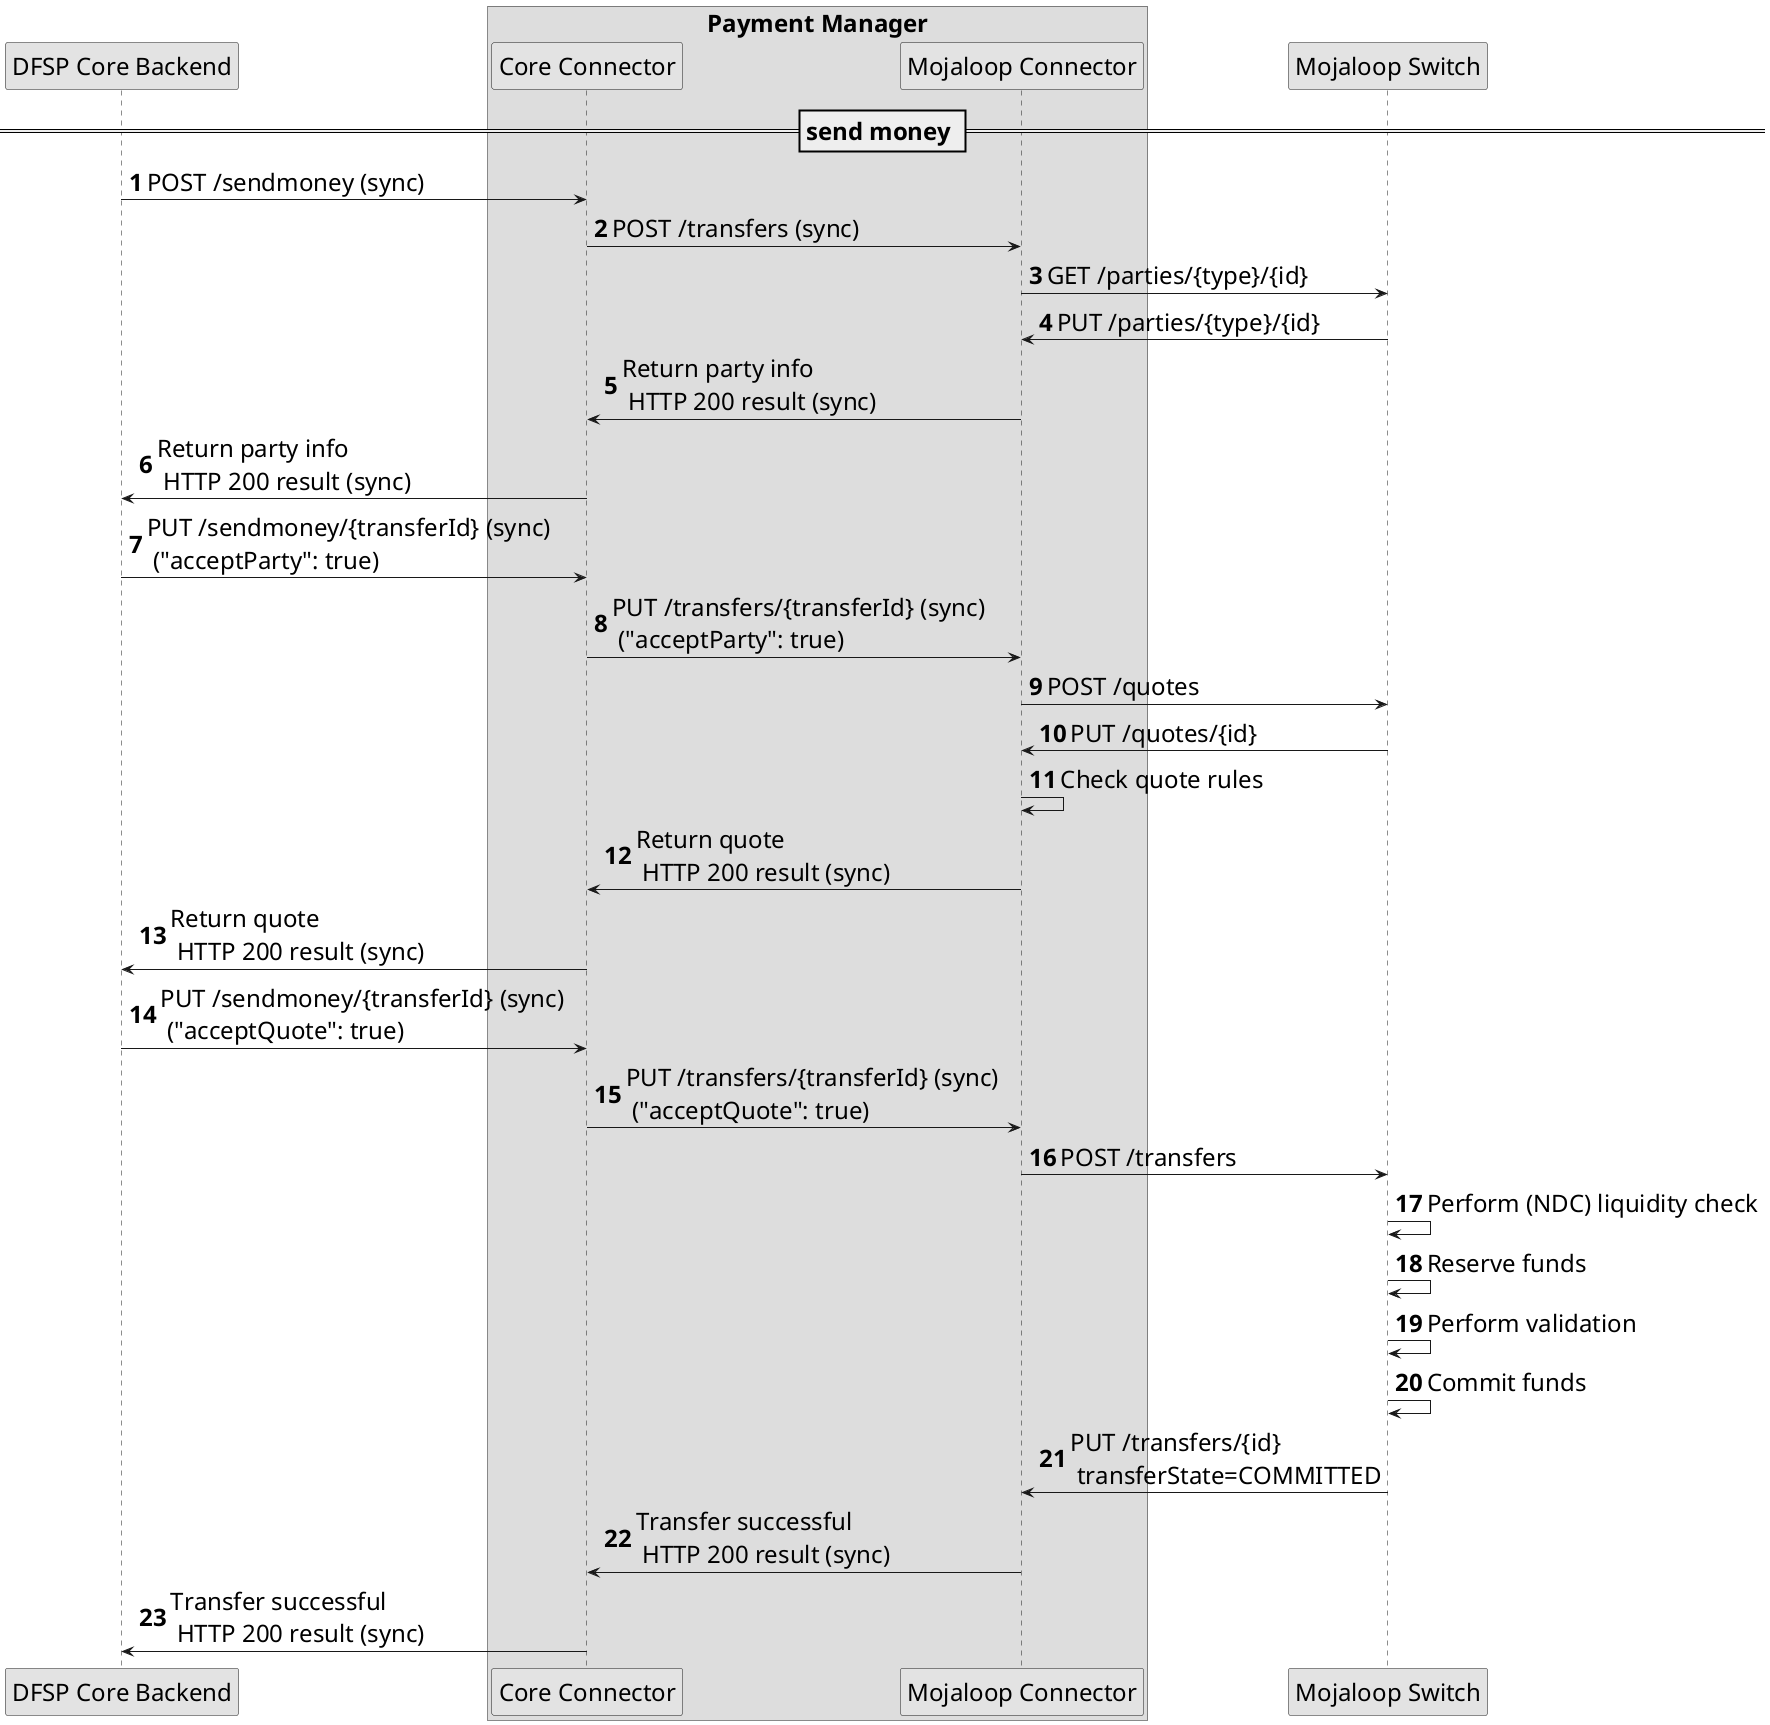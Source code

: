 @startuml

autonumber
skinparam activityFontSize 4
skinparam activityDiamondFontSize 30
skinparam activityArrowFontSize 24
skinparam defaultFontSize 24
skinparam noteFontSize 24
skinparam monochrome true

participant "DFSP Core Backend" as backend

box Payment Manager
participant "Core Connector" as cc
participant "Mojaloop Connector" as sob
end box

participant "Mojaloop Switch" as sw


== send money ==

    backend -> cc: POST /sendmoney (sync)
    cc -> sob: POST /transfers (sync)
    sob -> sw: GET /parties/{type}/{id}
    sw -> sob: PUT /parties/{type}/{id}
    sob -> cc: Return party info \n HTTP 200 result (sync)
    cc -> backend: Return party info \n HTTP 200 result (sync) 
    backend -> cc: PUT /sendmoney/{transferId} (sync) \n ("acceptParty": true)
    cc -> sob: PUT /transfers/{transferId} (sync) \n ("acceptParty": true)
    sob -> sw: POST /quotes
    sw -> sob: PUT /quotes/{id}
    sob -> sob: Check quote rules
    sob -> cc: Return quote \n HTTP 200 result (sync)
    cc -> backend: Return quote \n HTTP 200 result (sync)
    backend -> cc: PUT /sendmoney/{transferId} (sync) \n ("acceptQuote": true)
    cc -> sob: PUT /transfers/{transferId} (sync) \n ("acceptQuote": true)
    sob -> sw: POST /transfers
    sw -> sw: Perform (NDC) liquidity check
    sw -> sw: Reserve funds
    sw -> sw: Perform validation
    sw -> sw: Commit funds
    sw -> sob: PUT /transfers/{id} \n transferState=COMMITTED
    sob -> cc: Transfer successful \n HTTP 200 result (sync)
    cc -> backend: Transfer successful \n HTTP 200 result (sync)

@enduml